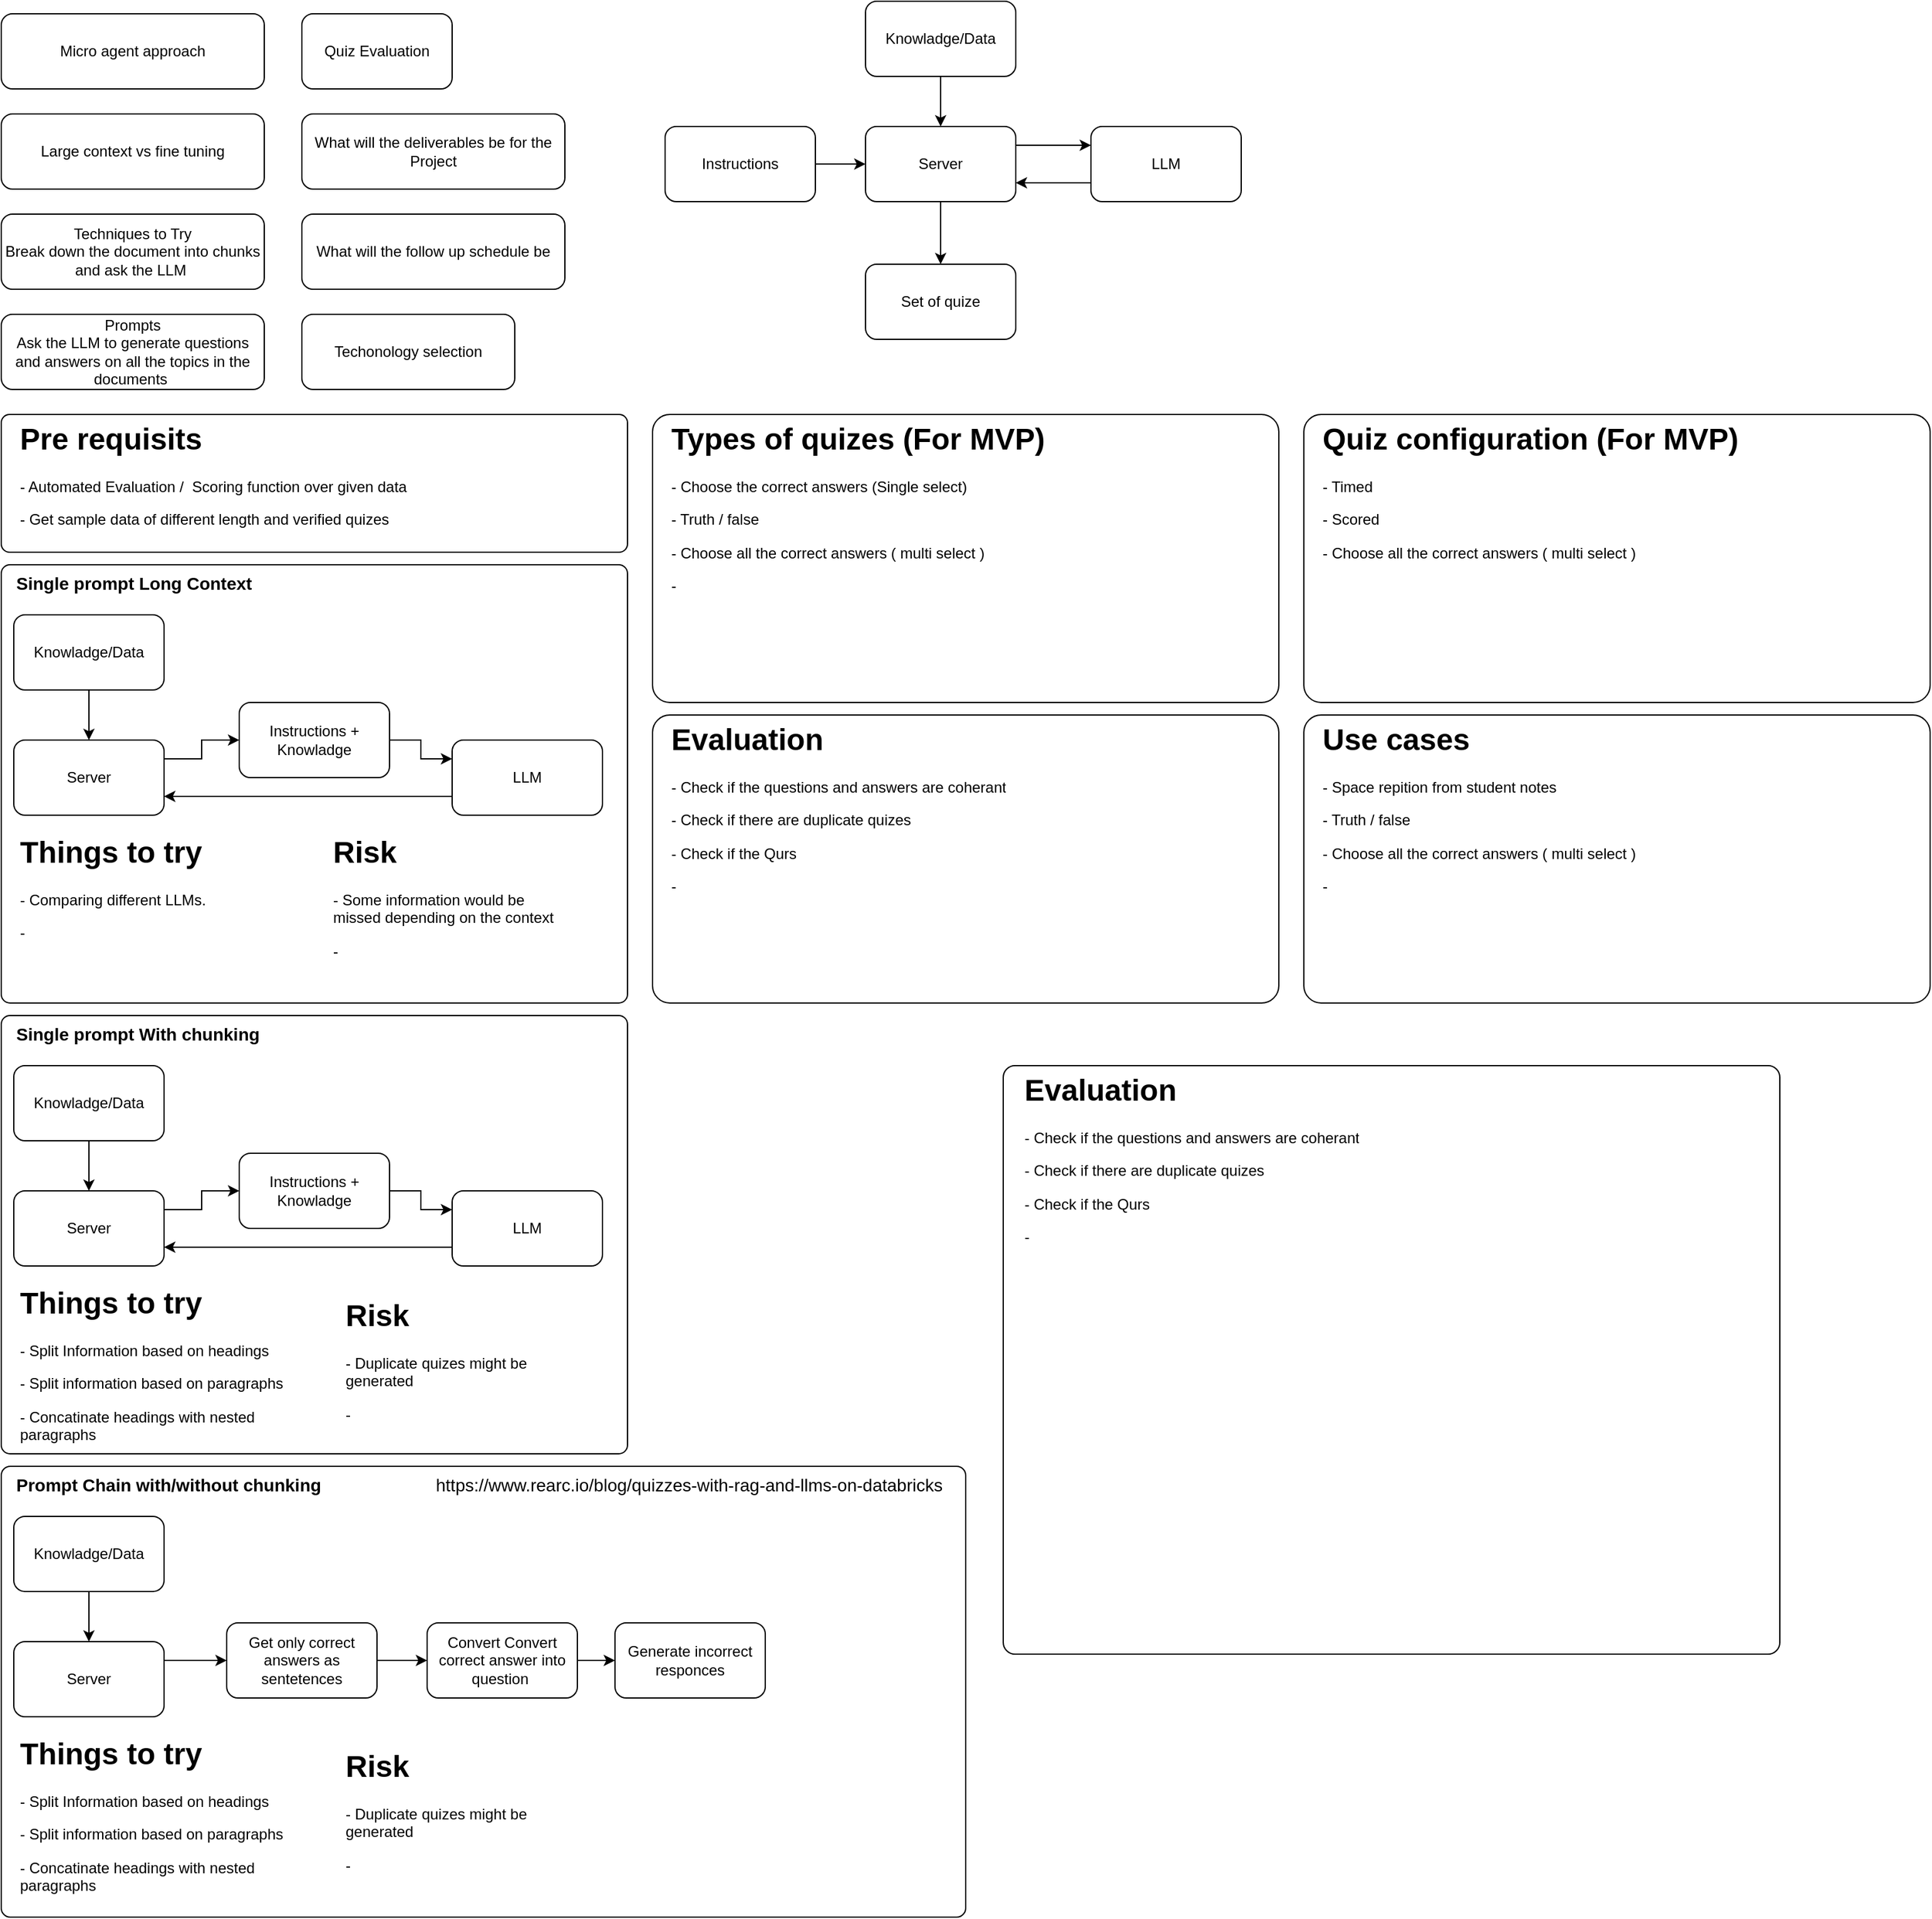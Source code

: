 <mxfile version="16.0.2" type="device"><diagram id="9h1aCBMm83V11HlCiXzy" name="Page-1"><mxGraphModel dx="1342" dy="857" grid="1" gridSize="10" guides="1" tooltips="1" connect="1" arrows="1" fold="1" page="1" pageScale="1" pageWidth="850" pageHeight="1100" math="0" shadow="0"><root><mxCell id="0"/><mxCell id="1" parent="0"/><mxCell id="7K-dg76U5TeYV_XrpMsZ-15" value="" style="rounded=1;whiteSpace=wrap;html=1;arcSize=2;" parent="1" vertex="1"><mxGeometry x="40" y="520" width="500" height="350" as="geometry"/></mxCell><mxCell id="dyjCB6W3yduxzipChdXf-1" value="Large context vs fine tuning" style="rounded=1;whiteSpace=wrap;html=1;" parent="1" vertex="1"><mxGeometry x="40" y="160" width="210" height="60" as="geometry"/></mxCell><mxCell id="dyjCB6W3yduxzipChdXf-2" value="What will the deliverables be for the Project" style="rounded=1;whiteSpace=wrap;html=1;" parent="1" vertex="1"><mxGeometry x="280" y="160" width="210" height="60" as="geometry"/></mxCell><mxCell id="dyjCB6W3yduxzipChdXf-3" value="Micro agent approach" style="rounded=1;whiteSpace=wrap;html=1;" parent="1" vertex="1"><mxGeometry x="40" y="80" width="210" height="60" as="geometry"/></mxCell><mxCell id="dyjCB6W3yduxzipChdXf-17" value="" style="edgeStyle=orthogonalEdgeStyle;rounded=0;orthogonalLoop=1;jettySize=auto;html=1;" parent="1" source="dyjCB6W3yduxzipChdXf-4" target="dyjCB6W3yduxzipChdXf-16" edge="1"><mxGeometry relative="1" as="geometry"/></mxCell><mxCell id="ezqAkbGCNFJJQfFdKqJ7-2" style="edgeStyle=orthogonalEdgeStyle;rounded=0;orthogonalLoop=1;jettySize=auto;html=1;exitX=1;exitY=0.25;exitDx=0;exitDy=0;entryX=0;entryY=0.25;entryDx=0;entryDy=0;" parent="1" source="dyjCB6W3yduxzipChdXf-4" target="dyjCB6W3yduxzipChdXf-12" edge="1"><mxGeometry relative="1" as="geometry"/></mxCell><mxCell id="dyjCB6W3yduxzipChdXf-4" value="Server" style="rounded=1;whiteSpace=wrap;html=1;" parent="1" vertex="1"><mxGeometry x="730" y="170" width="120" height="60" as="geometry"/></mxCell><mxCell id="dyjCB6W3yduxzipChdXf-14" style="edgeStyle=orthogonalEdgeStyle;rounded=0;orthogonalLoop=1;jettySize=auto;html=1;exitX=0.5;exitY=1;exitDx=0;exitDy=0;entryX=0.5;entryY=0;entryDx=0;entryDy=0;" parent="1" source="dyjCB6W3yduxzipChdXf-5" target="dyjCB6W3yduxzipChdXf-4" edge="1"><mxGeometry relative="1" as="geometry"/></mxCell><mxCell id="dyjCB6W3yduxzipChdXf-5" value="Knowladge/Data" style="rounded=1;whiteSpace=wrap;html=1;" parent="1" vertex="1"><mxGeometry x="730" y="70" width="120" height="60" as="geometry"/></mxCell><mxCell id="dyjCB6W3yduxzipChdXf-8" value="Quiz Evaluation" style="rounded=1;whiteSpace=wrap;html=1;" parent="1" vertex="1"><mxGeometry x="280" y="80" width="120" height="60" as="geometry"/></mxCell><mxCell id="dyjCB6W3yduxzipChdXf-15" style="edgeStyle=orthogonalEdgeStyle;rounded=0;orthogonalLoop=1;jettySize=auto;html=1;entryX=0;entryY=0.5;entryDx=0;entryDy=0;" parent="1" source="dyjCB6W3yduxzipChdXf-10" target="dyjCB6W3yduxzipChdXf-4" edge="1"><mxGeometry relative="1" as="geometry"/></mxCell><mxCell id="dyjCB6W3yduxzipChdXf-10" value="Instructions" style="rounded=1;whiteSpace=wrap;html=1;" parent="1" vertex="1"><mxGeometry x="570" y="170" width="120" height="60" as="geometry"/></mxCell><mxCell id="ezqAkbGCNFJJQfFdKqJ7-1" style="edgeStyle=orthogonalEdgeStyle;rounded=0;orthogonalLoop=1;jettySize=auto;html=1;exitX=0;exitY=0.75;exitDx=0;exitDy=0;entryX=1;entryY=0.75;entryDx=0;entryDy=0;" parent="1" source="dyjCB6W3yduxzipChdXf-12" target="dyjCB6W3yduxzipChdXf-4" edge="1"><mxGeometry relative="1" as="geometry"/></mxCell><mxCell id="dyjCB6W3yduxzipChdXf-12" value="LLM" style="rounded=1;whiteSpace=wrap;html=1;" parent="1" vertex="1"><mxGeometry x="910" y="170" width="120" height="60" as="geometry"/></mxCell><mxCell id="dyjCB6W3yduxzipChdXf-16" value="Set of quize" style="rounded=1;whiteSpace=wrap;html=1;" parent="1" vertex="1"><mxGeometry x="730" y="280" width="120" height="60" as="geometry"/></mxCell><mxCell id="dyjCB6W3yduxzipChdXf-18" value="What will the follow up schedule be" style="rounded=1;whiteSpace=wrap;html=1;" parent="1" vertex="1"><mxGeometry x="280" y="240" width="210" height="60" as="geometry"/></mxCell><mxCell id="dyjCB6W3yduxzipChdXf-19" value="Techniques to Try&lt;br&gt;Break down the document into chunks and ask the LLM&amp;nbsp;" style="rounded=1;whiteSpace=wrap;html=1;" parent="1" vertex="1"><mxGeometry x="40" y="240" width="210" height="60" as="geometry"/></mxCell><mxCell id="dyjCB6W3yduxzipChdXf-20" value="Prompts&lt;br&gt;Ask the LLM to generate questions and answers on all the topics in the documents&amp;nbsp;" style="rounded=1;whiteSpace=wrap;html=1;" parent="1" vertex="1"><mxGeometry x="40" y="320" width="210" height="60" as="geometry"/></mxCell><mxCell id="dyjCB6W3yduxzipChdXf-21" value="Techonology selection" style="rounded=1;whiteSpace=wrap;html=1;" parent="1" vertex="1"><mxGeometry x="280" y="320" width="170" height="60" as="geometry"/></mxCell><mxCell id="7K-dg76U5TeYV_XrpMsZ-11" style="edgeStyle=orthogonalEdgeStyle;rounded=0;orthogonalLoop=1;jettySize=auto;html=1;exitX=1;exitY=0.25;exitDx=0;exitDy=0;entryX=0;entryY=0.5;entryDx=0;entryDy=0;" parent="1" source="7K-dg76U5TeYV_XrpMsZ-4" target="7K-dg76U5TeYV_XrpMsZ-8" edge="1"><mxGeometry relative="1" as="geometry"/></mxCell><mxCell id="7K-dg76U5TeYV_XrpMsZ-4" value="Server" style="rounded=1;whiteSpace=wrap;html=1;" parent="1" vertex="1"><mxGeometry x="50" y="660" width="120" height="60" as="geometry"/></mxCell><mxCell id="7K-dg76U5TeYV_XrpMsZ-5" style="edgeStyle=orthogonalEdgeStyle;rounded=0;orthogonalLoop=1;jettySize=auto;html=1;exitX=0.5;exitY=1;exitDx=0;exitDy=0;entryX=0.5;entryY=0;entryDx=0;entryDy=0;" parent="1" source="7K-dg76U5TeYV_XrpMsZ-6" target="7K-dg76U5TeYV_XrpMsZ-4" edge="1"><mxGeometry relative="1" as="geometry"/></mxCell><mxCell id="7K-dg76U5TeYV_XrpMsZ-6" value="Knowladge/Data" style="rounded=1;whiteSpace=wrap;html=1;" parent="1" vertex="1"><mxGeometry x="50" y="560" width="120" height="60" as="geometry"/></mxCell><mxCell id="7K-dg76U5TeYV_XrpMsZ-12" style="edgeStyle=orthogonalEdgeStyle;rounded=0;orthogonalLoop=1;jettySize=auto;html=1;exitX=1;exitY=0.5;exitDx=0;exitDy=0;entryX=0;entryY=0.25;entryDx=0;entryDy=0;" parent="1" source="7K-dg76U5TeYV_XrpMsZ-8" target="7K-dg76U5TeYV_XrpMsZ-10" edge="1"><mxGeometry relative="1" as="geometry"/></mxCell><mxCell id="7K-dg76U5TeYV_XrpMsZ-8" value="Instructions + Knowladge" style="rounded=1;whiteSpace=wrap;html=1;" parent="1" vertex="1"><mxGeometry x="230" y="630" width="120" height="60" as="geometry"/></mxCell><mxCell id="7K-dg76U5TeYV_XrpMsZ-9" style="edgeStyle=orthogonalEdgeStyle;rounded=0;orthogonalLoop=1;jettySize=auto;html=1;exitX=0;exitY=0.75;exitDx=0;exitDy=0;entryX=1;entryY=0.75;entryDx=0;entryDy=0;" parent="1" source="7K-dg76U5TeYV_XrpMsZ-10" target="7K-dg76U5TeYV_XrpMsZ-4" edge="1"><mxGeometry relative="1" as="geometry"/></mxCell><mxCell id="7K-dg76U5TeYV_XrpMsZ-10" value="LLM" style="rounded=1;whiteSpace=wrap;html=1;" parent="1" vertex="1"><mxGeometry x="400" y="660" width="120" height="60" as="geometry"/></mxCell><mxCell id="7K-dg76U5TeYV_XrpMsZ-13" value="&lt;h1&gt;Things to try&lt;/h1&gt;&lt;p&gt;- Comparing different LLMs.&lt;/p&gt;&lt;p&gt;-&amp;nbsp;&lt;/p&gt;" style="text;html=1;strokeColor=none;fillColor=none;spacing=5;spacingTop=-20;whiteSpace=wrap;overflow=hidden;rounded=0;" parent="1" vertex="1"><mxGeometry x="50" y="730" width="190" height="120" as="geometry"/></mxCell><mxCell id="7K-dg76U5TeYV_XrpMsZ-14" value="&lt;font style=&quot;font-size: 14px&quot;&gt;Single prompt Long Context&lt;/font&gt;" style="text;html=1;strokeColor=none;fillColor=none;align=left;verticalAlign=middle;whiteSpace=wrap;rounded=0;fontStyle=1" parent="1" vertex="1"><mxGeometry x="50" y="520" width="300" height="30" as="geometry"/></mxCell><mxCell id="7K-dg76U5TeYV_XrpMsZ-18" value="" style="rounded=1;whiteSpace=wrap;html=1;arcSize=2;" parent="1" vertex="1"><mxGeometry x="40" y="880" width="500" height="350" as="geometry"/></mxCell><mxCell id="7K-dg76U5TeYV_XrpMsZ-19" style="edgeStyle=orthogonalEdgeStyle;rounded=0;orthogonalLoop=1;jettySize=auto;html=1;exitX=1;exitY=0.25;exitDx=0;exitDy=0;entryX=0;entryY=0.5;entryDx=0;entryDy=0;" parent="1" source="7K-dg76U5TeYV_XrpMsZ-20" target="7K-dg76U5TeYV_XrpMsZ-24" edge="1"><mxGeometry relative="1" as="geometry"/></mxCell><mxCell id="7K-dg76U5TeYV_XrpMsZ-20" value="Server" style="rounded=1;whiteSpace=wrap;html=1;" parent="1" vertex="1"><mxGeometry x="50" y="1020" width="120" height="60" as="geometry"/></mxCell><mxCell id="7K-dg76U5TeYV_XrpMsZ-21" style="edgeStyle=orthogonalEdgeStyle;rounded=0;orthogonalLoop=1;jettySize=auto;html=1;exitX=0.5;exitY=1;exitDx=0;exitDy=0;entryX=0.5;entryY=0;entryDx=0;entryDy=0;" parent="1" source="7K-dg76U5TeYV_XrpMsZ-22" target="7K-dg76U5TeYV_XrpMsZ-20" edge="1"><mxGeometry relative="1" as="geometry"/></mxCell><mxCell id="7K-dg76U5TeYV_XrpMsZ-22" value="Knowladge/Data" style="rounded=1;whiteSpace=wrap;html=1;" parent="1" vertex="1"><mxGeometry x="50" y="920" width="120" height="60" as="geometry"/></mxCell><mxCell id="7K-dg76U5TeYV_XrpMsZ-23" style="edgeStyle=orthogonalEdgeStyle;rounded=0;orthogonalLoop=1;jettySize=auto;html=1;exitX=1;exitY=0.5;exitDx=0;exitDy=0;entryX=0;entryY=0.25;entryDx=0;entryDy=0;" parent="1" source="7K-dg76U5TeYV_XrpMsZ-24" target="7K-dg76U5TeYV_XrpMsZ-26" edge="1"><mxGeometry relative="1" as="geometry"/></mxCell><mxCell id="7K-dg76U5TeYV_XrpMsZ-24" value="Instructions + Knowladge" style="rounded=1;whiteSpace=wrap;html=1;" parent="1" vertex="1"><mxGeometry x="230" y="990" width="120" height="60" as="geometry"/></mxCell><mxCell id="7K-dg76U5TeYV_XrpMsZ-25" style="edgeStyle=orthogonalEdgeStyle;rounded=0;orthogonalLoop=1;jettySize=auto;html=1;exitX=0;exitY=0.75;exitDx=0;exitDy=0;entryX=1;entryY=0.75;entryDx=0;entryDy=0;" parent="1" source="7K-dg76U5TeYV_XrpMsZ-26" target="7K-dg76U5TeYV_XrpMsZ-20" edge="1"><mxGeometry relative="1" as="geometry"/></mxCell><mxCell id="7K-dg76U5TeYV_XrpMsZ-26" value="LLM" style="rounded=1;whiteSpace=wrap;html=1;" parent="1" vertex="1"><mxGeometry x="400" y="1020" width="120" height="60" as="geometry"/></mxCell><mxCell id="7K-dg76U5TeYV_XrpMsZ-27" value="&lt;h1&gt;Things to try&lt;/h1&gt;&lt;p&gt;- Split Information based on headings&lt;/p&gt;&lt;p&gt;- Split information based on paragraphs&lt;/p&gt;&lt;p&gt;- Concatinate headings with nested paragraphs&lt;/p&gt;" style="text;html=1;strokeColor=none;fillColor=none;spacing=5;spacingTop=-20;whiteSpace=wrap;overflow=hidden;rounded=0;" parent="1" vertex="1"><mxGeometry x="50" y="1090" width="230" height="140" as="geometry"/></mxCell><mxCell id="7K-dg76U5TeYV_XrpMsZ-28" value="&lt;font style=&quot;font-size: 14px&quot;&gt;Single prompt With chunking&lt;/font&gt;" style="text;html=1;strokeColor=none;fillColor=none;align=left;verticalAlign=middle;whiteSpace=wrap;rounded=0;fontStyle=1" parent="1" vertex="1"><mxGeometry x="50" y="880" width="300" height="30" as="geometry"/></mxCell><mxCell id="7K-dg76U5TeYV_XrpMsZ-29" value="&lt;h1&gt;Risk&lt;/h1&gt;&lt;p&gt;- Some information would be missed depending on the context&lt;/p&gt;&lt;p&gt;-&amp;nbsp;&lt;/p&gt;" style="text;html=1;strokeColor=none;fillColor=none;spacing=5;spacingTop=-20;whiteSpace=wrap;overflow=hidden;rounded=0;" parent="1" vertex="1"><mxGeometry x="300" y="730" width="190" height="120" as="geometry"/></mxCell><mxCell id="7K-dg76U5TeYV_XrpMsZ-30" value="&lt;h1&gt;Risk&lt;/h1&gt;&lt;p&gt;- Duplicate quizes might be generated&lt;/p&gt;&lt;p&gt;-&amp;nbsp;&lt;/p&gt;" style="text;html=1;strokeColor=none;fillColor=none;spacing=5;spacingTop=-20;whiteSpace=wrap;overflow=hidden;rounded=0;" parent="1" vertex="1"><mxGeometry x="310" y="1100" width="190" height="120" as="geometry"/></mxCell><mxCell id="7K-dg76U5TeYV_XrpMsZ-33" value="" style="group" parent="1" vertex="1" connectable="0"><mxGeometry x="560" y="400" width="500" height="230" as="geometry"/></mxCell><mxCell id="7K-dg76U5TeYV_XrpMsZ-31" value="" style="rounded=1;whiteSpace=wrap;html=1;fontSize=14;arcSize=6;" parent="7K-dg76U5TeYV_XrpMsZ-33" vertex="1"><mxGeometry width="500" height="230.0" as="geometry"/></mxCell><mxCell id="7K-dg76U5TeYV_XrpMsZ-32" value="&lt;h1&gt;Types of quizes (For MVP)&lt;/h1&gt;&lt;p&gt;- Choose the correct answers (Single select)&lt;/p&gt;&lt;p&gt;- Truth / false&lt;/p&gt;&lt;p&gt;- Choose all the correct answers ( multi select )&lt;/p&gt;&lt;p&gt;-&amp;nbsp;&lt;/p&gt;" style="text;html=1;strokeColor=none;fillColor=none;spacing=5;spacingTop=-20;whiteSpace=wrap;overflow=hidden;rounded=0;" parent="7K-dg76U5TeYV_XrpMsZ-33" vertex="1"><mxGeometry x="10" width="480" height="209.091" as="geometry"/></mxCell><mxCell id="7K-dg76U5TeYV_XrpMsZ-34" value="" style="group" parent="1" vertex="1" connectable="0"><mxGeometry x="40" y="400" width="500" height="110" as="geometry"/></mxCell><mxCell id="7K-dg76U5TeYV_XrpMsZ-16" value="" style="rounded=1;whiteSpace=wrap;html=1;fontSize=14;arcSize=6;" parent="7K-dg76U5TeYV_XrpMsZ-34" vertex="1"><mxGeometry width="500" height="110" as="geometry"/></mxCell><mxCell id="7K-dg76U5TeYV_XrpMsZ-17" value="&lt;h1&gt;Pre requisits&amp;nbsp;&lt;/h1&gt;&lt;p&gt;- Automated Evaluation /&amp;nbsp; Scoring function over given data&lt;/p&gt;&lt;p&gt;- Get sample data of different length and verified quizes&lt;/p&gt;" style="text;html=1;strokeColor=none;fillColor=none;spacing=5;spacingTop=-20;whiteSpace=wrap;overflow=hidden;rounded=0;" parent="7K-dg76U5TeYV_XrpMsZ-34" vertex="1"><mxGeometry x="10" width="480" height="100" as="geometry"/></mxCell><mxCell id="7K-dg76U5TeYV_XrpMsZ-35" value="" style="group" parent="1" vertex="1" connectable="0"><mxGeometry x="1080" y="400" width="500" height="230" as="geometry"/></mxCell><mxCell id="7K-dg76U5TeYV_XrpMsZ-36" value="" style="rounded=1;whiteSpace=wrap;html=1;fontSize=14;arcSize=6;" parent="7K-dg76U5TeYV_XrpMsZ-35" vertex="1"><mxGeometry width="500" height="230.0" as="geometry"/></mxCell><mxCell id="7K-dg76U5TeYV_XrpMsZ-37" value="&lt;h1&gt;Quiz configuration (For MVP)&lt;/h1&gt;&lt;p&gt;- Timed&lt;/p&gt;&lt;p&gt;- Scored&lt;/p&gt;&lt;p&gt;- Choose all the correct answers ( multi select )&lt;/p&gt;" style="text;html=1;strokeColor=none;fillColor=none;spacing=5;spacingTop=-20;whiteSpace=wrap;overflow=hidden;rounded=0;" parent="7K-dg76U5TeYV_XrpMsZ-35" vertex="1"><mxGeometry x="10" width="480" height="209.091" as="geometry"/></mxCell><mxCell id="7K-dg76U5TeYV_XrpMsZ-38" value="" style="group" parent="1" vertex="1" connectable="0"><mxGeometry x="560" y="640" width="500" height="230" as="geometry"/></mxCell><mxCell id="7K-dg76U5TeYV_XrpMsZ-39" value="" style="rounded=1;whiteSpace=wrap;html=1;fontSize=14;arcSize=6;" parent="7K-dg76U5TeYV_XrpMsZ-38" vertex="1"><mxGeometry width="500" height="230.0" as="geometry"/></mxCell><mxCell id="7K-dg76U5TeYV_XrpMsZ-40" value="&lt;h1&gt;Evaluation&lt;/h1&gt;&lt;p&gt;- Check if the questions and answers are coherant&lt;/p&gt;&lt;p&gt;- Check if there are duplicate quizes&lt;/p&gt;&lt;p&gt;- Check if the Qurs&lt;/p&gt;&lt;p&gt;-&amp;nbsp;&lt;/p&gt;" style="text;html=1;strokeColor=none;fillColor=none;spacing=5;spacingTop=-20;whiteSpace=wrap;overflow=hidden;rounded=0;" parent="7K-dg76U5TeYV_XrpMsZ-38" vertex="1"><mxGeometry x="10" width="480" height="209.091" as="geometry"/></mxCell><mxCell id="7K-dg76U5TeYV_XrpMsZ-41" value="" style="rounded=1;whiteSpace=wrap;html=1;arcSize=2;" parent="1" vertex="1"><mxGeometry x="40" y="1240" width="770" height="360" as="geometry"/></mxCell><mxCell id="7K-dg76U5TeYV_XrpMsZ-42" style="edgeStyle=orthogonalEdgeStyle;rounded=0;orthogonalLoop=1;jettySize=auto;html=1;exitX=1;exitY=0.25;exitDx=0;exitDy=0;entryX=0;entryY=0.5;entryDx=0;entryDy=0;" parent="1" source="7K-dg76U5TeYV_XrpMsZ-43" target="7K-dg76U5TeYV_XrpMsZ-47" edge="1"><mxGeometry relative="1" as="geometry"/></mxCell><mxCell id="7K-dg76U5TeYV_XrpMsZ-43" value="Server" style="rounded=1;whiteSpace=wrap;html=1;" parent="1" vertex="1"><mxGeometry x="50" y="1380" width="120" height="60" as="geometry"/></mxCell><mxCell id="7K-dg76U5TeYV_XrpMsZ-44" style="edgeStyle=orthogonalEdgeStyle;rounded=0;orthogonalLoop=1;jettySize=auto;html=1;exitX=0.5;exitY=1;exitDx=0;exitDy=0;entryX=0.5;entryY=0;entryDx=0;entryDy=0;" parent="1" source="7K-dg76U5TeYV_XrpMsZ-45" target="7K-dg76U5TeYV_XrpMsZ-43" edge="1"><mxGeometry relative="1" as="geometry"/></mxCell><mxCell id="7K-dg76U5TeYV_XrpMsZ-45" value="Knowladge/Data" style="rounded=1;whiteSpace=wrap;html=1;" parent="1" vertex="1"><mxGeometry x="50" y="1280" width="120" height="60" as="geometry"/></mxCell><mxCell id="7K-dg76U5TeYV_XrpMsZ-54" value="" style="edgeStyle=orthogonalEdgeStyle;rounded=0;orthogonalLoop=1;jettySize=auto;html=1;fontSize=14;" parent="1" source="7K-dg76U5TeYV_XrpMsZ-47" target="7K-dg76U5TeYV_XrpMsZ-53" edge="1"><mxGeometry relative="1" as="geometry"/></mxCell><mxCell id="7K-dg76U5TeYV_XrpMsZ-47" value="Get only correct answers as sentetences" style="rounded=1;whiteSpace=wrap;html=1;" parent="1" vertex="1"><mxGeometry x="220" y="1365" width="120" height="60" as="geometry"/></mxCell><mxCell id="7K-dg76U5TeYV_XrpMsZ-50" value="&lt;h1&gt;Things to try&lt;/h1&gt;&lt;p&gt;- Split Information based on headings&lt;/p&gt;&lt;p&gt;- Split information based on paragraphs&lt;/p&gt;&lt;p&gt;- Concatinate headings with nested paragraphs&lt;/p&gt;" style="text;html=1;strokeColor=none;fillColor=none;spacing=5;spacingTop=-20;whiteSpace=wrap;overflow=hidden;rounded=0;" parent="1" vertex="1"><mxGeometry x="50" y="1450" width="230" height="140" as="geometry"/></mxCell><mxCell id="7K-dg76U5TeYV_XrpMsZ-51" value="&lt;font style=&quot;font-size: 14px&quot;&gt;Prompt Chain with/without chunking&lt;/font&gt;" style="text;html=1;strokeColor=none;fillColor=none;align=left;verticalAlign=middle;whiteSpace=wrap;rounded=0;fontStyle=1" parent="1" vertex="1"><mxGeometry x="50" y="1240" width="300" height="30" as="geometry"/></mxCell><mxCell id="7K-dg76U5TeYV_XrpMsZ-52" value="&lt;h1&gt;Risk&lt;/h1&gt;&lt;p&gt;- Duplicate quizes might be generated&lt;/p&gt;&lt;p&gt;-&amp;nbsp;&lt;/p&gt;" style="text;html=1;strokeColor=none;fillColor=none;spacing=5;spacingTop=-20;whiteSpace=wrap;overflow=hidden;rounded=0;" parent="1" vertex="1"><mxGeometry x="310" y="1460" width="190" height="120" as="geometry"/></mxCell><mxCell id="7K-dg76U5TeYV_XrpMsZ-56" value="" style="edgeStyle=orthogonalEdgeStyle;rounded=0;orthogonalLoop=1;jettySize=auto;html=1;fontSize=14;" parent="1" source="7K-dg76U5TeYV_XrpMsZ-53" target="7K-dg76U5TeYV_XrpMsZ-55" edge="1"><mxGeometry relative="1" as="geometry"/></mxCell><mxCell id="7K-dg76U5TeYV_XrpMsZ-53" value="Convert Convert correct answer into question&amp;nbsp;" style="rounded=1;whiteSpace=wrap;html=1;" parent="1" vertex="1"><mxGeometry x="380" y="1365" width="120" height="60" as="geometry"/></mxCell><mxCell id="7K-dg76U5TeYV_XrpMsZ-55" value="Generate incorrect responces" style="whiteSpace=wrap;html=1;rounded=1;" parent="1" vertex="1"><mxGeometry x="530" y="1365" width="120" height="60" as="geometry"/></mxCell><UserObject label="https://www.rearc.io/blog/quizzes-with-rag-and-llms-on-databricks" link="https://www.rearc.io/blog/quizzes-with-rag-and-llms-on-databricks" id="7K-dg76U5TeYV_XrpMsZ-57"><mxCell style="text;whiteSpace=wrap;html=1;fontSize=14;" parent="1" vertex="1"><mxGeometry x="385" y="1240" width="430" height="30" as="geometry"/></mxCell></UserObject><mxCell id="7K-dg76U5TeYV_XrpMsZ-58" value="" style="group" parent="1" vertex="1" connectable="0"><mxGeometry x="1080" y="640" width="500" height="230" as="geometry"/></mxCell><mxCell id="7K-dg76U5TeYV_XrpMsZ-59" value="" style="rounded=1;whiteSpace=wrap;html=1;fontSize=14;arcSize=6;" parent="7K-dg76U5TeYV_XrpMsZ-58" vertex="1"><mxGeometry width="500" height="230.0" as="geometry"/></mxCell><mxCell id="7K-dg76U5TeYV_XrpMsZ-60" value="&lt;h1&gt;Use cases&lt;/h1&gt;&lt;p&gt;- Space repition from student notes&amp;nbsp;&lt;/p&gt;&lt;p&gt;- Truth / false&lt;/p&gt;&lt;p&gt;- Choose all the correct answers ( multi select )&lt;/p&gt;&lt;p&gt;-&amp;nbsp;&lt;/p&gt;" style="text;html=1;strokeColor=none;fillColor=none;spacing=5;spacingTop=-20;whiteSpace=wrap;overflow=hidden;rounded=0;" parent="7K-dg76U5TeYV_XrpMsZ-58" vertex="1"><mxGeometry x="10" width="480" height="209.091" as="geometry"/></mxCell><mxCell id="mdIjN8TAh73kYCggdUTp-2" value="" style="group" parent="1" vertex="1" connectable="0"><mxGeometry x="840" y="920" width="620" height="470" as="geometry"/></mxCell><mxCell id="mdIjN8TAh73kYCggdUTp-3" value="" style="rounded=1;whiteSpace=wrap;html=1;fontSize=14;arcSize=2;" parent="mdIjN8TAh73kYCggdUTp-2" vertex="1"><mxGeometry width="620" height="470" as="geometry"/></mxCell><mxCell id="mdIjN8TAh73kYCggdUTp-4" value="&lt;h1&gt;Evaluation&lt;/h1&gt;&lt;p&gt;- Check if the questions and answers are coherant&lt;/p&gt;&lt;p&gt;- Check if there are duplicate quizes&lt;/p&gt;&lt;p&gt;- Check if the Qurs&lt;/p&gt;&lt;p&gt;-&amp;nbsp;&lt;/p&gt;" style="text;html=1;strokeColor=none;fillColor=none;spacing=5;spacingTop=-20;whiteSpace=wrap;overflow=hidden;rounded=0;" parent="mdIjN8TAh73kYCggdUTp-2" vertex="1"><mxGeometry x="12.4" width="595.2" height="427.273" as="geometry"/></mxCell></root></mxGraphModel></diagram></mxfile>